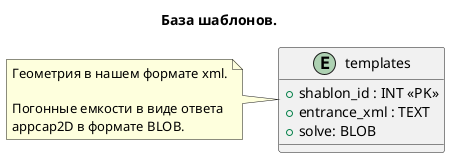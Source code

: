 @startuml
title База шаблонов.

entity "templates" {
    + shablon_id : INT <<PK>>
    + entrance_xml : TEXT
    + solve: BLOB
}
note left of templates
Геометрия в нашем формате xml.

Погонные емкости в виде ответа
appcap2D в формате BLOB.
end note
@enduml